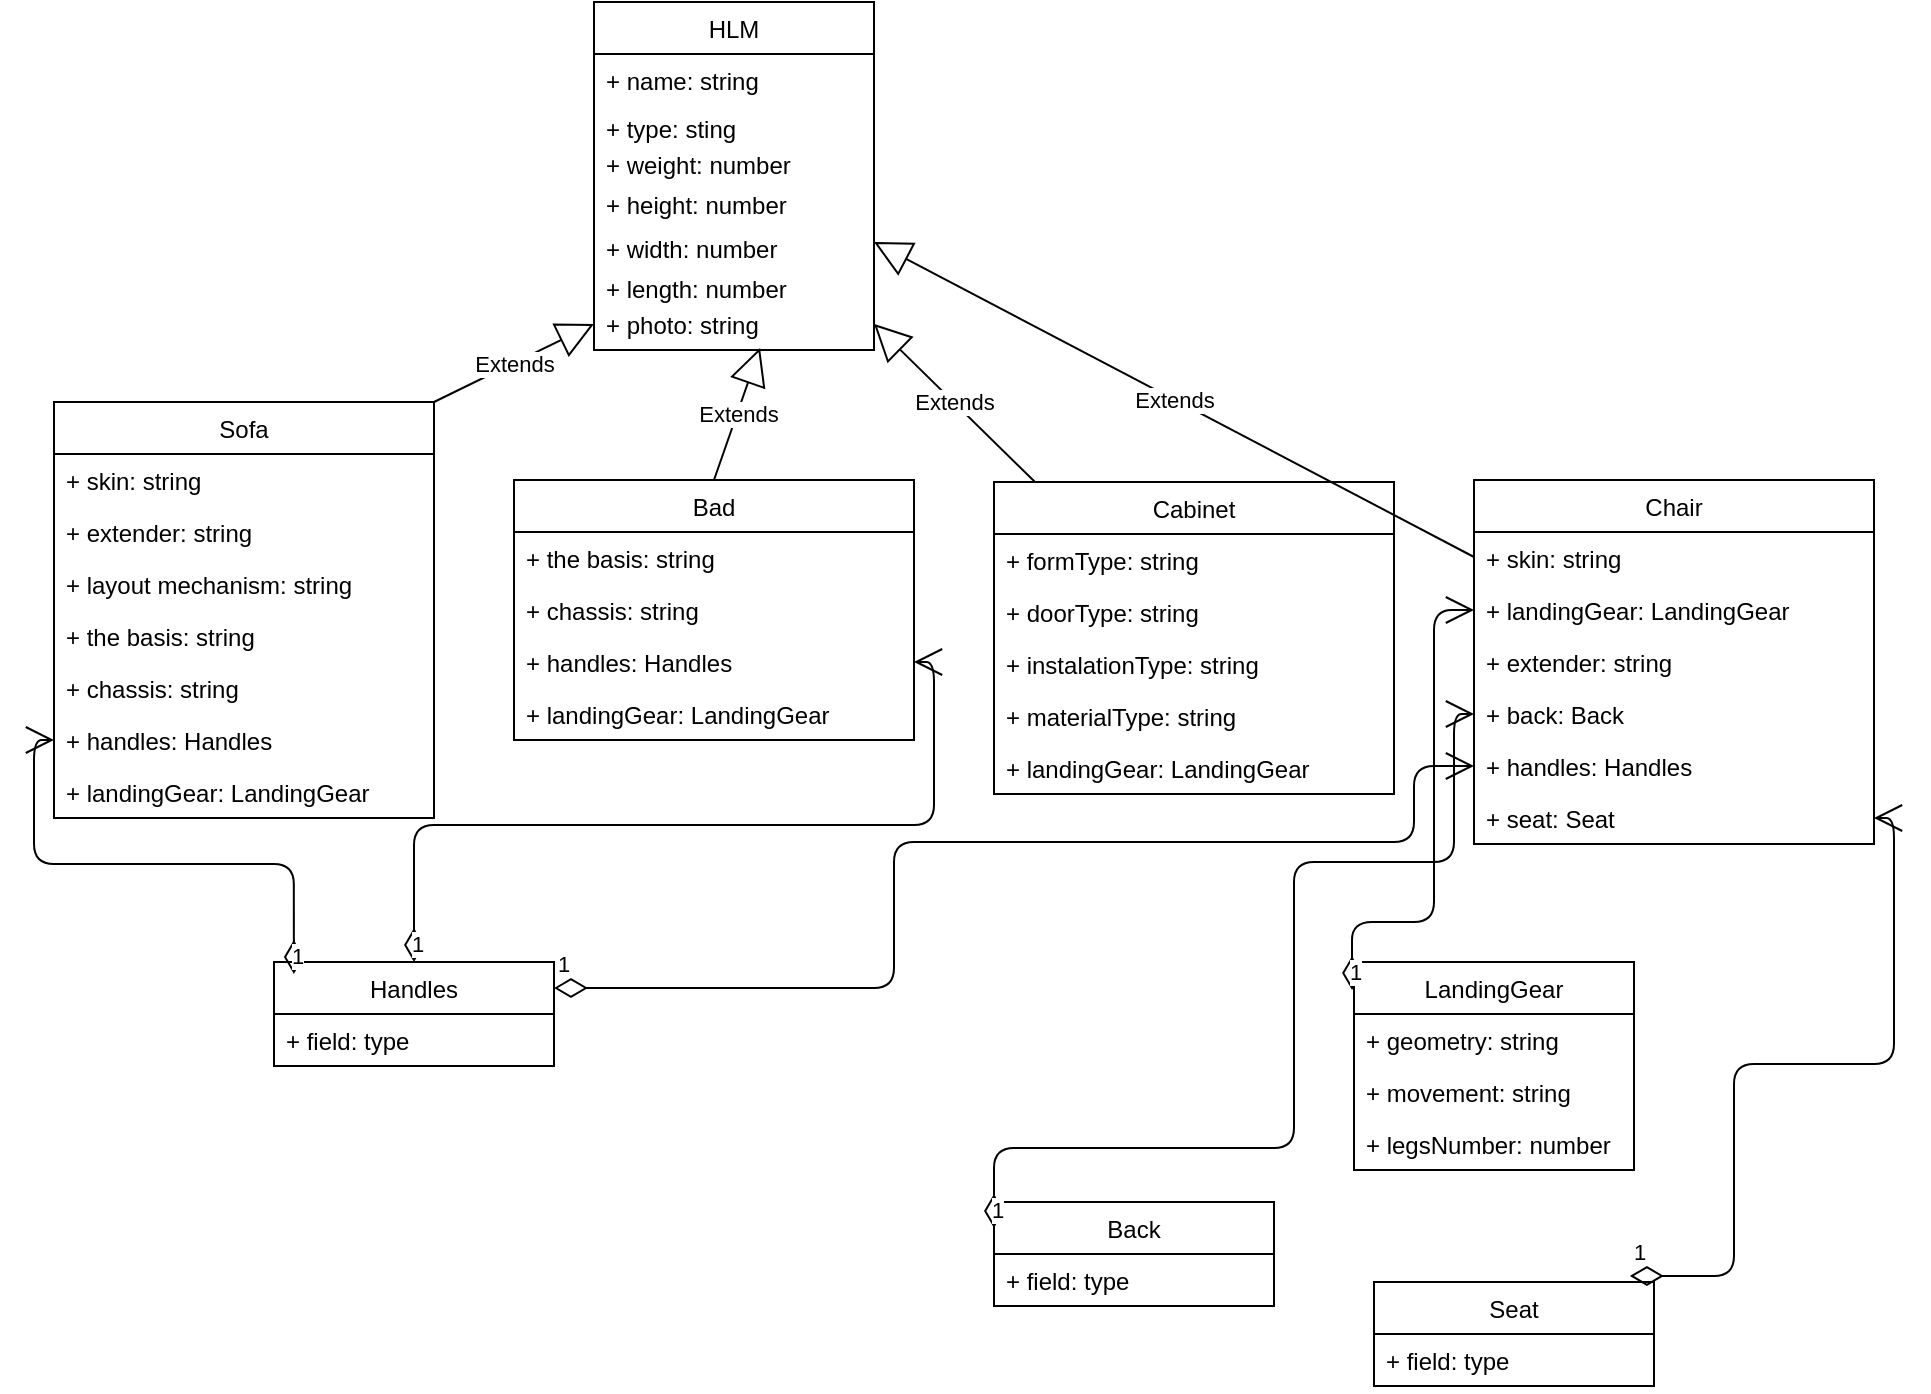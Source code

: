 <mxfile version="12.3.3" type="device" pages="1"><diagram id="yox3F5Q93wOf0M0UK2uu" name="Page-1"><mxGraphModel dx="1422" dy="745" grid="1" gridSize="10" guides="1" tooltips="1" connect="1" arrows="1" fold="1" page="1" pageScale="1" pageWidth="850" pageHeight="1100" math="0" shadow="0"><root><mxCell id="0"/><mxCell id="1" parent="0"/><mxCell id="1Fxg89RRxLLXh66hPfT0-17" value="HLM" style="swimlane;fontStyle=0;childLayout=stackLayout;horizontal=1;startSize=26;fillColor=none;horizontalStack=0;resizeParent=1;resizeParentMax=0;resizeLast=0;collapsible=1;marginBottom=0;" vertex="1" parent="1"><mxGeometry x="320" y="40" width="140" height="174" as="geometry"/></mxCell><mxCell id="1Fxg89RRxLLXh66hPfT0-18" value="+ name: string" style="text;strokeColor=none;fillColor=none;align=left;verticalAlign=top;spacingLeft=4;spacingRight=4;overflow=hidden;rotatable=0;points=[[0,0.5],[1,0.5]];portConstraint=eastwest;" vertex="1" parent="1Fxg89RRxLLXh66hPfT0-17"><mxGeometry y="26" width="140" height="24" as="geometry"/></mxCell><mxCell id="1Fxg89RRxLLXh66hPfT0-19" value="+ type: sting" style="text;strokeColor=none;fillColor=none;align=left;verticalAlign=top;spacingLeft=4;spacingRight=4;overflow=hidden;rotatable=0;points=[[0,0.5],[1,0.5]];portConstraint=eastwest;" vertex="1" parent="1Fxg89RRxLLXh66hPfT0-17"><mxGeometry y="50" width="140" height="18" as="geometry"/></mxCell><mxCell id="1Fxg89RRxLLXh66hPfT0-21" value="+ weight: number" style="text;strokeColor=none;fillColor=none;align=left;verticalAlign=top;spacingLeft=4;spacingRight=4;overflow=hidden;rotatable=0;points=[[0,0.5],[1,0.5]];portConstraint=eastwest;" vertex="1" parent="1Fxg89RRxLLXh66hPfT0-17"><mxGeometry y="68" width="140" height="20" as="geometry"/></mxCell><mxCell id="1Fxg89RRxLLXh66hPfT0-20" value="+ height: number" style="text;strokeColor=none;fillColor=none;align=left;verticalAlign=top;spacingLeft=4;spacingRight=4;overflow=hidden;rotatable=0;points=[[0,0.5],[1,0.5]];portConstraint=eastwest;" vertex="1" parent="1Fxg89RRxLLXh66hPfT0-17"><mxGeometry y="88" width="140" height="22" as="geometry"/></mxCell><mxCell id="1Fxg89RRxLLXh66hPfT0-22" value="+ width: number" style="text;strokeColor=none;fillColor=none;align=left;verticalAlign=top;spacingLeft=4;spacingRight=4;overflow=hidden;rotatable=0;points=[[0,0.5],[1,0.5]];portConstraint=eastwest;" vertex="1" parent="1Fxg89RRxLLXh66hPfT0-17"><mxGeometry y="110" width="140" height="20" as="geometry"/></mxCell><mxCell id="1Fxg89RRxLLXh66hPfT0-23" value="+ length: number" style="text;strokeColor=none;fillColor=none;align=left;verticalAlign=top;spacingLeft=4;spacingRight=4;overflow=hidden;rotatable=0;points=[[0,0.5],[1,0.5]];portConstraint=eastwest;" vertex="1" parent="1Fxg89RRxLLXh66hPfT0-17"><mxGeometry y="130" width="140" height="18" as="geometry"/></mxCell><mxCell id="1Fxg89RRxLLXh66hPfT0-25" value="+ photo: string" style="text;strokeColor=none;fillColor=none;align=left;verticalAlign=top;spacingLeft=4;spacingRight=4;overflow=hidden;rotatable=0;points=[[0,0.5],[1,0.5]];portConstraint=eastwest;" vertex="1" parent="1Fxg89RRxLLXh66hPfT0-17"><mxGeometry y="148" width="140" height="26" as="geometry"/></mxCell><mxCell id="1Fxg89RRxLLXh66hPfT0-27" value="Sofa" style="swimlane;fontStyle=0;childLayout=stackLayout;horizontal=1;startSize=26;fillColor=none;horizontalStack=0;resizeParent=1;resizeParentMax=0;resizeLast=0;collapsible=1;marginBottom=0;" vertex="1" parent="1"><mxGeometry x="50" y="240" width="190" height="208" as="geometry"/></mxCell><mxCell id="1Fxg89RRxLLXh66hPfT0-28" value="+ skin: string" style="text;strokeColor=none;fillColor=none;align=left;verticalAlign=top;spacingLeft=4;spacingRight=4;overflow=hidden;rotatable=0;points=[[0,0.5],[1,0.5]];portConstraint=eastwest;" vertex="1" parent="1Fxg89RRxLLXh66hPfT0-27"><mxGeometry y="26" width="190" height="26" as="geometry"/></mxCell><mxCell id="1Fxg89RRxLLXh66hPfT0-29" value="+ extender: string" style="text;strokeColor=none;fillColor=none;align=left;verticalAlign=top;spacingLeft=4;spacingRight=4;overflow=hidden;rotatable=0;points=[[0,0.5],[1,0.5]];portConstraint=eastwest;" vertex="1" parent="1Fxg89RRxLLXh66hPfT0-27"><mxGeometry y="52" width="190" height="26" as="geometry"/></mxCell><mxCell id="1Fxg89RRxLLXh66hPfT0-33" value="+ layout mechanism: string" style="text;strokeColor=none;fillColor=none;align=left;verticalAlign=top;spacingLeft=4;spacingRight=4;overflow=hidden;rotatable=0;points=[[0,0.5],[1,0.5]];portConstraint=eastwest;" vertex="1" parent="1Fxg89RRxLLXh66hPfT0-27"><mxGeometry y="78" width="190" height="26" as="geometry"/></mxCell><mxCell id="1Fxg89RRxLLXh66hPfT0-34" value="+ the basis: string" style="text;strokeColor=none;fillColor=none;align=left;verticalAlign=top;spacingLeft=4;spacingRight=4;overflow=hidden;rotatable=0;points=[[0,0.5],[1,0.5]];portConstraint=eastwest;" vertex="1" parent="1Fxg89RRxLLXh66hPfT0-27"><mxGeometry y="104" width="190" height="26" as="geometry"/></mxCell><mxCell id="1Fxg89RRxLLXh66hPfT0-32" value="+ chassis: string" style="text;strokeColor=none;fillColor=none;align=left;verticalAlign=top;spacingLeft=4;spacingRight=4;overflow=hidden;rotatable=0;points=[[0,0.5],[1,0.5]];portConstraint=eastwest;" vertex="1" parent="1Fxg89RRxLLXh66hPfT0-27"><mxGeometry y="130" width="190" height="26" as="geometry"/></mxCell><mxCell id="1Fxg89RRxLLXh66hPfT0-38" value="+ handles: Handles" style="text;strokeColor=none;fillColor=none;align=left;verticalAlign=top;spacingLeft=4;spacingRight=4;overflow=hidden;rotatable=0;points=[[0,0.5],[1,0.5]];portConstraint=eastwest;" vertex="1" parent="1Fxg89RRxLLXh66hPfT0-27"><mxGeometry y="156" width="190" height="26" as="geometry"/></mxCell><mxCell id="1Fxg89RRxLLXh66hPfT0-30" value="+ landingGear: LandingGear" style="text;strokeColor=none;fillColor=none;align=left;verticalAlign=top;spacingLeft=4;spacingRight=4;overflow=hidden;rotatable=0;points=[[0,0.5],[1,0.5]];portConstraint=eastwest;" vertex="1" parent="1Fxg89RRxLLXh66hPfT0-27"><mxGeometry y="182" width="190" height="26" as="geometry"/></mxCell><mxCell id="1Fxg89RRxLLXh66hPfT0-39" value="Extends" style="endArrow=block;endSize=16;endFill=0;html=1;entryX=0;entryY=0.5;entryDx=0;entryDy=0;" edge="1" parent="1" target="1Fxg89RRxLLXh66hPfT0-25"><mxGeometry width="160" relative="1" as="geometry"><mxPoint x="240" y="240" as="sourcePoint"/><mxPoint x="400" y="320" as="targetPoint"/></mxGeometry></mxCell><mxCell id="1Fxg89RRxLLXh66hPfT0-40" value="Bad" style="swimlane;fontStyle=0;childLayout=stackLayout;horizontal=1;startSize=26;fillColor=none;horizontalStack=0;resizeParent=1;resizeParentMax=0;resizeLast=0;collapsible=1;marginBottom=0;" vertex="1" parent="1"><mxGeometry x="280" y="279" width="200" height="130" as="geometry"/></mxCell><mxCell id="1Fxg89RRxLLXh66hPfT0-41" value="+ the basis: string" style="text;strokeColor=none;fillColor=none;align=left;verticalAlign=top;spacingLeft=4;spacingRight=4;overflow=hidden;rotatable=0;points=[[0,0.5],[1,0.5]];portConstraint=eastwest;" vertex="1" parent="1Fxg89RRxLLXh66hPfT0-40"><mxGeometry y="26" width="200" height="26" as="geometry"/></mxCell><mxCell id="1Fxg89RRxLLXh66hPfT0-42" value="+ chassis: string" style="text;strokeColor=none;fillColor=none;align=left;verticalAlign=top;spacingLeft=4;spacingRight=4;overflow=hidden;rotatable=0;points=[[0,0.5],[1,0.5]];portConstraint=eastwest;" vertex="1" parent="1Fxg89RRxLLXh66hPfT0-40"><mxGeometry y="52" width="200" height="26" as="geometry"/></mxCell><mxCell id="1Fxg89RRxLLXh66hPfT0-45" value="+ handles: Handles" style="text;strokeColor=none;fillColor=none;align=left;verticalAlign=top;spacingLeft=4;spacingRight=4;overflow=hidden;rotatable=0;points=[[0,0.5],[1,0.5]];portConstraint=eastwest;" vertex="1" parent="1Fxg89RRxLLXh66hPfT0-40"><mxGeometry y="78" width="200" height="26" as="geometry"/></mxCell><mxCell id="1Fxg89RRxLLXh66hPfT0-43" value="+ landingGear: LandingGear" style="text;strokeColor=none;fillColor=none;align=left;verticalAlign=top;spacingLeft=4;spacingRight=4;overflow=hidden;rotatable=0;points=[[0,0.5],[1,0.5]];portConstraint=eastwest;" vertex="1" parent="1Fxg89RRxLLXh66hPfT0-40"><mxGeometry y="104" width="200" height="26" as="geometry"/></mxCell><mxCell id="1Fxg89RRxLLXh66hPfT0-46" value="Extends" style="endArrow=block;endSize=16;endFill=0;html=1;entryX=0.593;entryY=0.962;entryDx=0;entryDy=0;entryPerimeter=0;exitX=0.5;exitY=0;exitDx=0;exitDy=0;" edge="1" parent="1" source="1Fxg89RRxLLXh66hPfT0-40" target="1Fxg89RRxLLXh66hPfT0-25"><mxGeometry width="160" relative="1" as="geometry"><mxPoint x="410" y="280" as="sourcePoint"/><mxPoint x="570" y="280" as="targetPoint"/></mxGeometry></mxCell><mxCell id="1Fxg89RRxLLXh66hPfT0-47" value="Cabinet" style="swimlane;fontStyle=0;childLayout=stackLayout;horizontal=1;startSize=26;fillColor=none;horizontalStack=0;resizeParent=1;resizeParentMax=0;resizeLast=0;collapsible=1;marginBottom=0;" vertex="1" parent="1"><mxGeometry x="520" y="280" width="200" height="156" as="geometry"/></mxCell><mxCell id="1Fxg89RRxLLXh66hPfT0-48" value="+ formType: string" style="text;strokeColor=none;fillColor=none;align=left;verticalAlign=top;spacingLeft=4;spacingRight=4;overflow=hidden;rotatable=0;points=[[0,0.5],[1,0.5]];portConstraint=eastwest;" vertex="1" parent="1Fxg89RRxLLXh66hPfT0-47"><mxGeometry y="26" width="200" height="26" as="geometry"/></mxCell><mxCell id="1Fxg89RRxLLXh66hPfT0-49" value="+ doorType: string" style="text;strokeColor=none;fillColor=none;align=left;verticalAlign=top;spacingLeft=4;spacingRight=4;overflow=hidden;rotatable=0;points=[[0,0.5],[1,0.5]];portConstraint=eastwest;" vertex="1" parent="1Fxg89RRxLLXh66hPfT0-47"><mxGeometry y="52" width="200" height="26" as="geometry"/></mxCell><mxCell id="1Fxg89RRxLLXh66hPfT0-50" value="+ instalationType: string" style="text;strokeColor=none;fillColor=none;align=left;verticalAlign=top;spacingLeft=4;spacingRight=4;overflow=hidden;rotatable=0;points=[[0,0.5],[1,0.5]];portConstraint=eastwest;" vertex="1" parent="1Fxg89RRxLLXh66hPfT0-47"><mxGeometry y="78" width="200" height="26" as="geometry"/></mxCell><mxCell id="1Fxg89RRxLLXh66hPfT0-51" value="+ materialType: string" style="text;strokeColor=none;fillColor=none;align=left;verticalAlign=top;spacingLeft=4;spacingRight=4;overflow=hidden;rotatable=0;points=[[0,0.5],[1,0.5]];portConstraint=eastwest;" vertex="1" parent="1Fxg89RRxLLXh66hPfT0-47"><mxGeometry y="104" width="200" height="26" as="geometry"/></mxCell><mxCell id="1Fxg89RRxLLXh66hPfT0-83" value="+ landingGear: LandingGear" style="text;strokeColor=none;fillColor=none;align=left;verticalAlign=top;spacingLeft=4;spacingRight=4;overflow=hidden;rotatable=0;points=[[0,0.5],[1,0.5]];portConstraint=eastwest;" vertex="1" parent="1Fxg89RRxLLXh66hPfT0-47"><mxGeometry y="130" width="200" height="26" as="geometry"/></mxCell><mxCell id="1Fxg89RRxLLXh66hPfT0-52" value="Extends" style="endArrow=block;endSize=16;endFill=0;html=1;entryX=1;entryY=0.5;entryDx=0;entryDy=0;" edge="1" parent="1" source="1Fxg89RRxLLXh66hPfT0-47" target="1Fxg89RRxLLXh66hPfT0-25"><mxGeometry width="160" relative="1" as="geometry"><mxPoint x="560" y="470" as="sourcePoint"/><mxPoint x="720" y="470" as="targetPoint"/></mxGeometry></mxCell><mxCell id="1Fxg89RRxLLXh66hPfT0-53" value="Сhair" style="swimlane;fontStyle=0;childLayout=stackLayout;horizontal=1;startSize=26;fillColor=none;horizontalStack=0;resizeParent=1;resizeParentMax=0;resizeLast=0;collapsible=1;marginBottom=0;" vertex="1" parent="1"><mxGeometry x="760" y="279" width="200" height="182" as="geometry"/></mxCell><mxCell id="1Fxg89RRxLLXh66hPfT0-60" value="+ skin: string" style="text;strokeColor=none;fillColor=none;align=left;verticalAlign=top;spacingLeft=4;spacingRight=4;overflow=hidden;rotatable=0;points=[[0,0.5],[1,0.5]];portConstraint=eastwest;" vertex="1" parent="1Fxg89RRxLLXh66hPfT0-53"><mxGeometry y="26" width="200" height="26" as="geometry"/></mxCell><mxCell id="1Fxg89RRxLLXh66hPfT0-54" value="+ landingGear: LandingGear" style="text;strokeColor=none;fillColor=none;align=left;verticalAlign=top;spacingLeft=4;spacingRight=4;overflow=hidden;rotatable=0;points=[[0,0.5],[1,0.5]];portConstraint=eastwest;" vertex="1" parent="1Fxg89RRxLLXh66hPfT0-53"><mxGeometry y="52" width="200" height="26" as="geometry"/></mxCell><mxCell id="1Fxg89RRxLLXh66hPfT0-62" value="+ extender: string" style="text;strokeColor=none;fillColor=none;align=left;verticalAlign=top;spacingLeft=4;spacingRight=4;overflow=hidden;rotatable=0;points=[[0,0.5],[1,0.5]];portConstraint=eastwest;" vertex="1" parent="1Fxg89RRxLLXh66hPfT0-53"><mxGeometry y="78" width="200" height="26" as="geometry"/></mxCell><mxCell id="1Fxg89RRxLLXh66hPfT0-64" value="+ back: Back" style="text;strokeColor=none;fillColor=none;align=left;verticalAlign=top;spacingLeft=4;spacingRight=4;overflow=hidden;rotatable=0;points=[[0,0.5],[1,0.5]];portConstraint=eastwest;" vertex="1" parent="1Fxg89RRxLLXh66hPfT0-53"><mxGeometry y="104" width="200" height="26" as="geometry"/></mxCell><mxCell id="1Fxg89RRxLLXh66hPfT0-61" value="+ handles: Handles" style="text;strokeColor=none;fillColor=none;align=left;verticalAlign=top;spacingLeft=4;spacingRight=4;overflow=hidden;rotatable=0;points=[[0,0.5],[1,0.5]];portConstraint=eastwest;" vertex="1" parent="1Fxg89RRxLLXh66hPfT0-53"><mxGeometry y="130" width="200" height="26" as="geometry"/></mxCell><mxCell id="1Fxg89RRxLLXh66hPfT0-84" value="+ seat: Seat" style="text;strokeColor=none;fillColor=none;align=left;verticalAlign=top;spacingLeft=4;spacingRight=4;overflow=hidden;rotatable=0;points=[[0,0.5],[1,0.5]];portConstraint=eastwest;" vertex="1" parent="1Fxg89RRxLLXh66hPfT0-53"><mxGeometry y="156" width="200" height="26" as="geometry"/></mxCell><mxCell id="1Fxg89RRxLLXh66hPfT0-57" value="Extends" style="endArrow=block;endSize=16;endFill=0;html=1;entryX=1;entryY=0.5;entryDx=0;entryDy=0;" edge="1" parent="1" source="1Fxg89RRxLLXh66hPfT0-53" target="1Fxg89RRxLLXh66hPfT0-22"><mxGeometry width="160" relative="1" as="geometry"><mxPoint x="645" y="276" as="sourcePoint"/><mxPoint x="780" y="240" as="targetPoint"/></mxGeometry></mxCell><mxCell id="1Fxg89RRxLLXh66hPfT0-66" value="Handles" style="swimlane;fontStyle=0;childLayout=stackLayout;horizontal=1;startSize=26;fillColor=none;horizontalStack=0;resizeParent=1;resizeParentMax=0;resizeLast=0;collapsible=1;marginBottom=0;" vertex="1" parent="1"><mxGeometry x="160" y="520" width="140" height="52" as="geometry"/></mxCell><mxCell id="1Fxg89RRxLLXh66hPfT0-67" value="+ field: type" style="text;strokeColor=none;fillColor=none;align=left;verticalAlign=top;spacingLeft=4;spacingRight=4;overflow=hidden;rotatable=0;points=[[0,0.5],[1,0.5]];portConstraint=eastwest;" vertex="1" parent="1Fxg89RRxLLXh66hPfT0-66"><mxGeometry y="26" width="140" height="26" as="geometry"/></mxCell><mxCell id="1Fxg89RRxLLXh66hPfT0-70" value="1" style="endArrow=open;html=1;endSize=12;startArrow=diamondThin;startSize=14;startFill=0;edgeStyle=orthogonalEdgeStyle;align=left;verticalAlign=bottom;exitX=0.071;exitY=0.115;exitDx=0;exitDy=0;exitPerimeter=0;entryX=0;entryY=0.5;entryDx=0;entryDy=0;" edge="1" parent="1" source="1Fxg89RRxLLXh66hPfT0-66" target="1Fxg89RRxLLXh66hPfT0-38"><mxGeometry x="-1" y="3" relative="1" as="geometry"><mxPoint x="120" y="630" as="sourcePoint"/><mxPoint x="280" y="630" as="targetPoint"/></mxGeometry></mxCell><mxCell id="1Fxg89RRxLLXh66hPfT0-71" value="1" style="endArrow=open;html=1;endSize=12;startArrow=diamondThin;startSize=14;startFill=0;edgeStyle=orthogonalEdgeStyle;align=left;verticalAlign=bottom;entryX=1;entryY=0.5;entryDx=0;entryDy=0;" edge="1" parent="1" source="1Fxg89RRxLLXh66hPfT0-66" target="1Fxg89RRxLLXh66hPfT0-45"><mxGeometry x="-1" y="3" relative="1" as="geometry"><mxPoint x="310" y="540" as="sourcePoint"/><mxPoint x="470" y="540" as="targetPoint"/></mxGeometry></mxCell><mxCell id="1Fxg89RRxLLXh66hPfT0-72" value="1" style="endArrow=open;html=1;endSize=12;startArrow=diamondThin;startSize=14;startFill=0;edgeStyle=orthogonalEdgeStyle;align=left;verticalAlign=bottom;exitX=1;exitY=0.25;exitDx=0;exitDy=0;entryX=0;entryY=0.5;entryDx=0;entryDy=0;" edge="1" parent="1" source="1Fxg89RRxLLXh66hPfT0-66" target="1Fxg89RRxLLXh66hPfT0-61"><mxGeometry x="-1" y="3" relative="1" as="geometry"><mxPoint x="310" y="550" as="sourcePoint"/><mxPoint x="470" y="550" as="targetPoint"/><Array as="points"><mxPoint x="470" y="533"/><mxPoint x="470" y="460"/><mxPoint x="730" y="460"/><mxPoint x="730" y="422"/></Array></mxGeometry></mxCell><mxCell id="1Fxg89RRxLLXh66hPfT0-73" value="LandingGear" style="swimlane;fontStyle=0;childLayout=stackLayout;horizontal=1;startSize=26;fillColor=none;horizontalStack=0;resizeParent=1;resizeParentMax=0;resizeLast=0;collapsible=1;marginBottom=0;" vertex="1" parent="1"><mxGeometry x="700" y="520" width="140" height="104" as="geometry"/></mxCell><mxCell id="1Fxg89RRxLLXh66hPfT0-94" value="+ geometry: string" style="text;strokeColor=none;fillColor=none;align=left;verticalAlign=top;spacingLeft=4;spacingRight=4;overflow=hidden;rotatable=0;points=[[0,0.5],[1,0.5]];portConstraint=eastwest;" vertex="1" parent="1Fxg89RRxLLXh66hPfT0-73"><mxGeometry y="26" width="140" height="26" as="geometry"/></mxCell><mxCell id="1Fxg89RRxLLXh66hPfT0-93" value="+ movement: string" style="text;strokeColor=none;fillColor=none;align=left;verticalAlign=top;spacingLeft=4;spacingRight=4;overflow=hidden;rotatable=0;points=[[0,0.5],[1,0.5]];portConstraint=eastwest;" vertex="1" parent="1Fxg89RRxLLXh66hPfT0-73"><mxGeometry y="52" width="140" height="26" as="geometry"/></mxCell><mxCell id="1Fxg89RRxLLXh66hPfT0-74" value="+ legsNumber: number" style="text;strokeColor=none;fillColor=none;align=left;verticalAlign=top;spacingLeft=4;spacingRight=4;overflow=hidden;rotatable=0;points=[[0,0.5],[1,0.5]];portConstraint=eastwest;" vertex="1" parent="1Fxg89RRxLLXh66hPfT0-73"><mxGeometry y="78" width="140" height="26" as="geometry"/></mxCell><mxCell id="1Fxg89RRxLLXh66hPfT0-77" value="1" style="endArrow=open;html=1;endSize=12;startArrow=diamondThin;startSize=14;startFill=0;edgeStyle=orthogonalEdgeStyle;align=left;verticalAlign=bottom;entryX=0;entryY=0.5;entryDx=0;entryDy=0;exitX=-0.007;exitY=0.135;exitDx=0;exitDy=0;exitPerimeter=0;" edge="1" parent="1" source="1Fxg89RRxLLXh66hPfT0-73" target="1Fxg89RRxLLXh66hPfT0-54"><mxGeometry x="-1" y="3" relative="1" as="geometry"><mxPoint x="20" y="600" as="sourcePoint"/><mxPoint x="180" y="600" as="targetPoint"/><Array as="points"><mxPoint x="699" y="500"/><mxPoint x="740" y="500"/><mxPoint x="740" y="344"/></Array></mxGeometry></mxCell><mxCell id="1Fxg89RRxLLXh66hPfT0-78" value="Back" style="swimlane;fontStyle=0;childLayout=stackLayout;horizontal=1;startSize=26;fillColor=none;horizontalStack=0;resizeParent=1;resizeParentMax=0;resizeLast=0;collapsible=1;marginBottom=0;" vertex="1" parent="1"><mxGeometry x="520" y="640" width="140" height="52" as="geometry"/></mxCell><mxCell id="1Fxg89RRxLLXh66hPfT0-79" value="+ field: type" style="text;strokeColor=none;fillColor=none;align=left;verticalAlign=top;spacingLeft=4;spacingRight=4;overflow=hidden;rotatable=0;points=[[0,0.5],[1,0.5]];portConstraint=eastwest;" vertex="1" parent="1Fxg89RRxLLXh66hPfT0-78"><mxGeometry y="26" width="140" height="26" as="geometry"/></mxCell><mxCell id="1Fxg89RRxLLXh66hPfT0-82" value="1" style="endArrow=open;html=1;endSize=12;startArrow=diamondThin;startSize=14;startFill=0;edgeStyle=orthogonalEdgeStyle;align=left;verticalAlign=bottom;exitX=0;exitY=0.25;exitDx=0;exitDy=0;entryX=0;entryY=0.5;entryDx=0;entryDy=0;" edge="1" parent="1" source="1Fxg89RRxLLXh66hPfT0-78" target="1Fxg89RRxLLXh66hPfT0-64"><mxGeometry x="-1" y="3" relative="1" as="geometry"><mxPoint x="500" y="630" as="sourcePoint"/><mxPoint x="610" y="520" as="targetPoint"/><Array as="points"><mxPoint x="670" y="613"/><mxPoint x="670" y="470"/><mxPoint x="750" y="470"/><mxPoint x="750" y="396"/></Array></mxGeometry></mxCell><mxCell id="1Fxg89RRxLLXh66hPfT0-85" value="Seat" style="swimlane;fontStyle=0;childLayout=stackLayout;horizontal=1;startSize=26;fillColor=none;horizontalStack=0;resizeParent=1;resizeParentMax=0;resizeLast=0;collapsible=1;marginBottom=0;" vertex="1" parent="1"><mxGeometry x="710" y="680" width="140" height="52" as="geometry"/></mxCell><mxCell id="1Fxg89RRxLLXh66hPfT0-86" value="+ field: type" style="text;strokeColor=none;fillColor=none;align=left;verticalAlign=top;spacingLeft=4;spacingRight=4;overflow=hidden;rotatable=0;points=[[0,0.5],[1,0.5]];portConstraint=eastwest;" vertex="1" parent="1Fxg89RRxLLXh66hPfT0-85"><mxGeometry y="26" width="140" height="26" as="geometry"/></mxCell><mxCell id="1Fxg89RRxLLXh66hPfT0-95" value="1" style="endArrow=open;html=1;endSize=12;startArrow=diamondThin;startSize=14;startFill=0;edgeStyle=orthogonalEdgeStyle;align=left;verticalAlign=bottom;entryX=1;entryY=0.5;entryDx=0;entryDy=0;exitX=0.914;exitY=-0.058;exitDx=0;exitDy=0;exitPerimeter=0;" edge="1" parent="1" source="1Fxg89RRxLLXh66hPfT0-85" target="1Fxg89RRxLLXh66hPfT0-84"><mxGeometry x="-1" y="3" relative="1" as="geometry"><mxPoint x="20" y="760" as="sourcePoint"/><mxPoint x="180" y="760" as="targetPoint"/><Array as="points"><mxPoint x="890" y="677"/><mxPoint x="890" y="571"/><mxPoint x="970" y="571"/><mxPoint x="970" y="448"/></Array></mxGeometry></mxCell></root></mxGraphModel></diagram></mxfile>